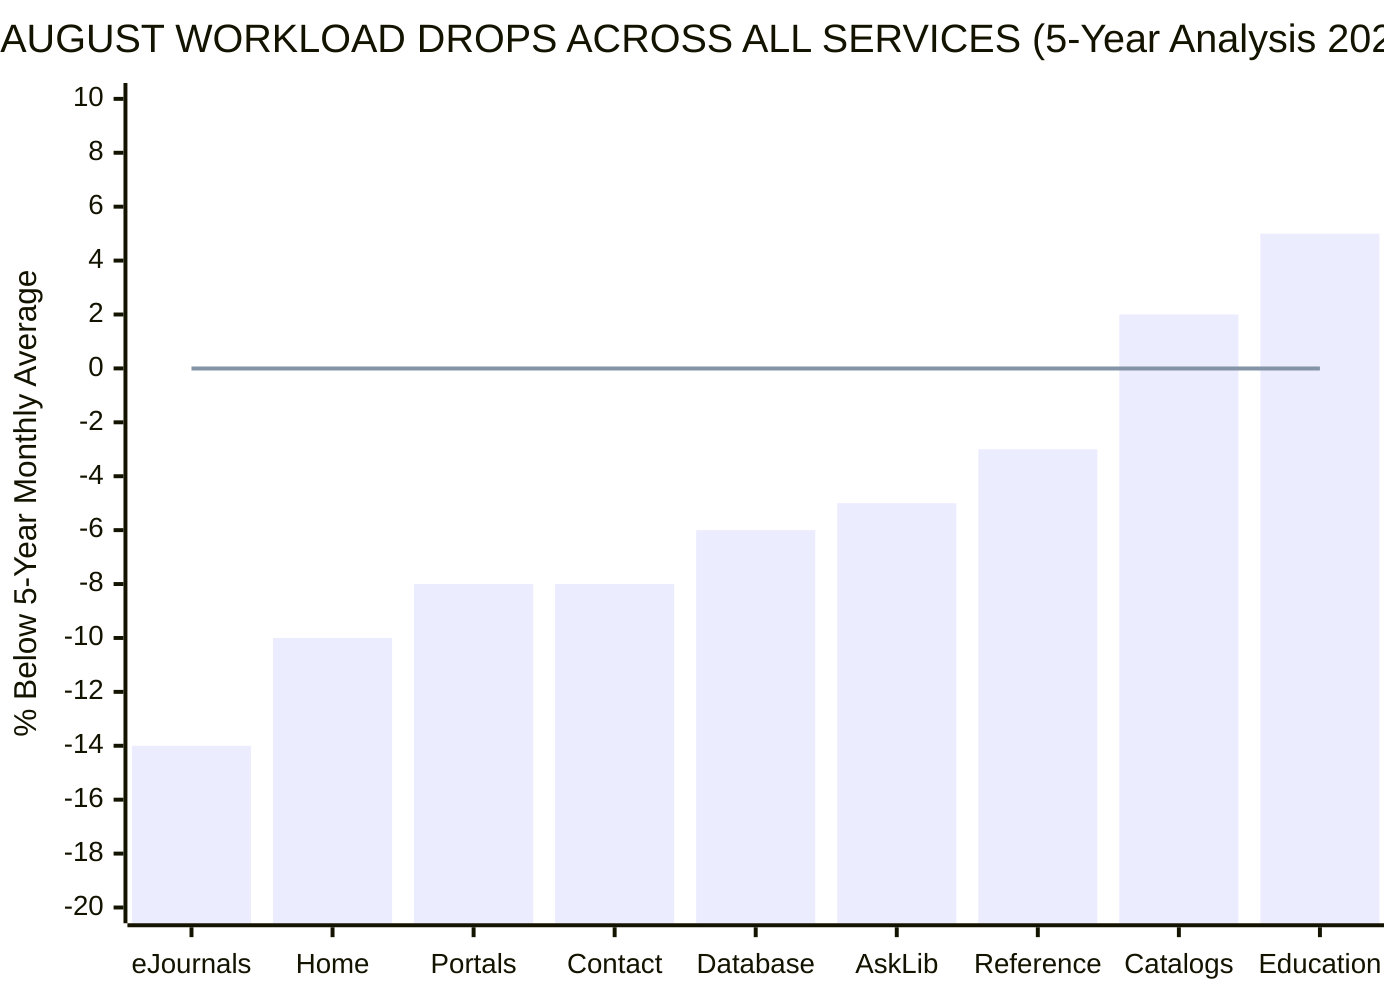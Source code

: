 xychart-beta
    title "AUGUST WORKLOAD DROPS ACROSS ALL SERVICES (5-Year Analysis 2020-2025)"
    x-axis [eJournals, Home, Portals, Contact, Database, AskLib, Reference, Catalogs, Education]
    y-axis "% Below 5-Year Monthly Average" -20 --> 10
    bar [-14, -10, -8, -8, -6, -5, -3, 2, 5]
    line [0, 0, 0, 0, 0, 0, 0, 0, 0]